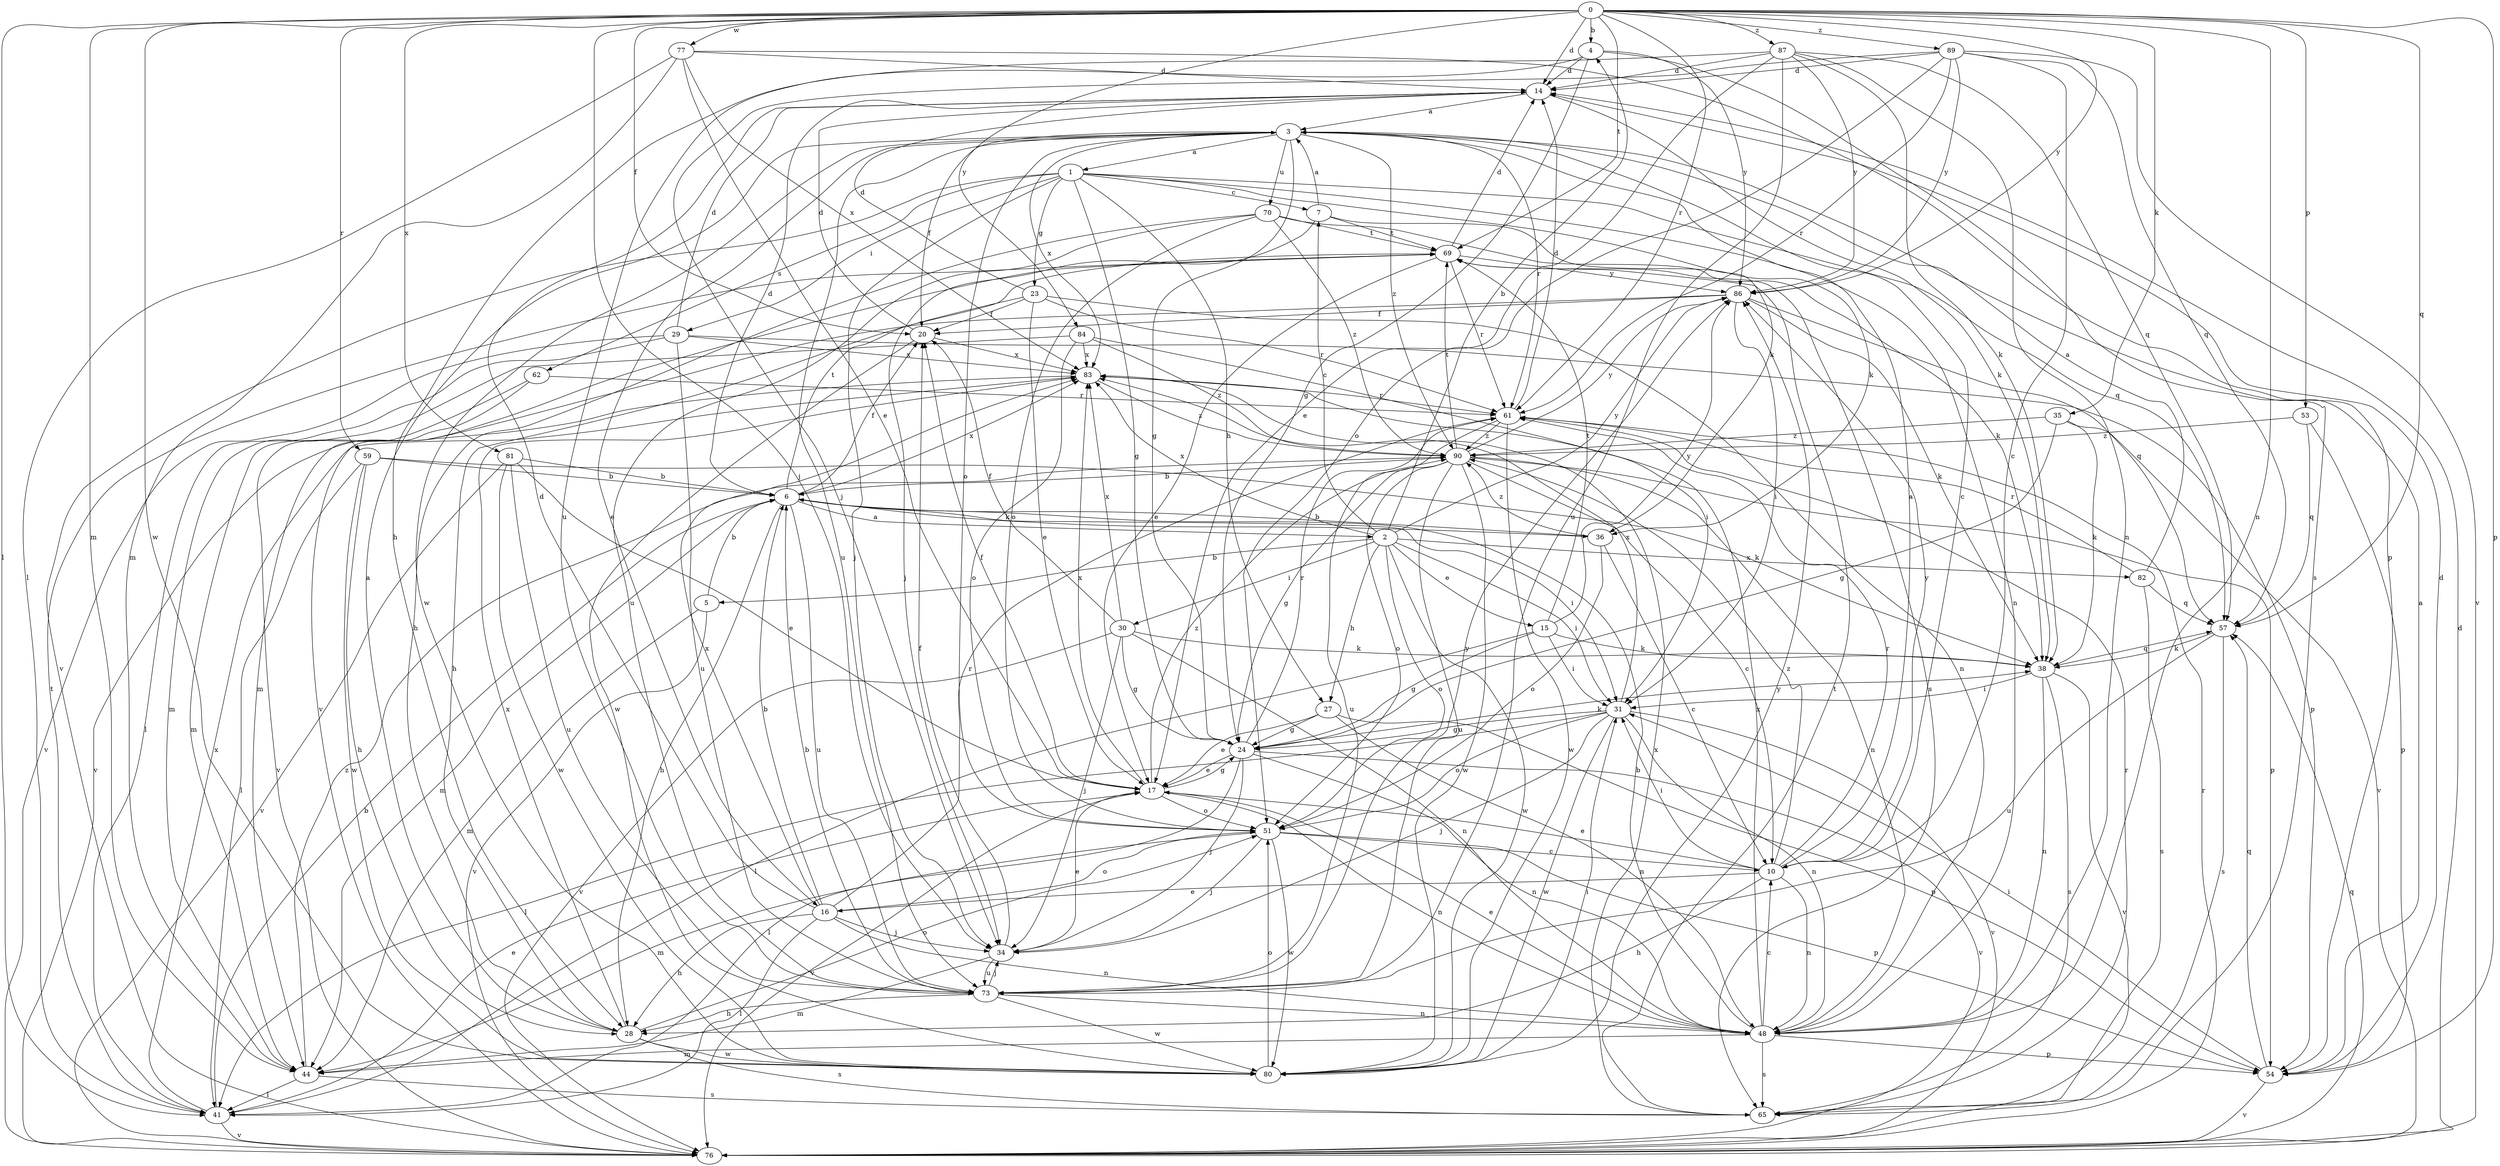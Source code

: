 strict digraph  {
0;
1;
2;
3;
4;
5;
6;
7;
10;
14;
15;
16;
17;
20;
23;
24;
27;
28;
29;
30;
31;
34;
35;
36;
38;
41;
44;
48;
51;
53;
54;
57;
59;
61;
62;
65;
69;
70;
73;
76;
77;
80;
81;
82;
83;
84;
86;
87;
89;
90;
0 -> 4  [label=b];
0 -> 14  [label=d];
0 -> 20  [label=f];
0 -> 34  [label=j];
0 -> 35  [label=k];
0 -> 41  [label=l];
0 -> 44  [label=m];
0 -> 48  [label=n];
0 -> 53  [label=p];
0 -> 54  [label=p];
0 -> 57  [label=q];
0 -> 59  [label=r];
0 -> 61  [label=r];
0 -> 69  [label=t];
0 -> 77  [label=w];
0 -> 80  [label=w];
0 -> 81  [label=x];
0 -> 84  [label=y];
0 -> 86  [label=y];
0 -> 87  [label=z];
0 -> 89  [label=z];
1 -> 7  [label=c];
1 -> 23  [label=g];
1 -> 24  [label=g];
1 -> 27  [label=h];
1 -> 29  [label=i];
1 -> 34  [label=j];
1 -> 36  [label=k];
1 -> 48  [label=n];
1 -> 57  [label=q];
1 -> 62  [label=s];
1 -> 76  [label=v];
2 -> 4  [label=b];
2 -> 5  [label=b];
2 -> 7  [label=c];
2 -> 15  [label=e];
2 -> 27  [label=h];
2 -> 30  [label=i];
2 -> 31  [label=i];
2 -> 51  [label=o];
2 -> 80  [label=w];
2 -> 82  [label=x];
2 -> 83  [label=x];
2 -> 86  [label=y];
3 -> 1  [label=a];
3 -> 10  [label=c];
3 -> 16  [label=e];
3 -> 20  [label=f];
3 -> 24  [label=g];
3 -> 51  [label=o];
3 -> 61  [label=r];
3 -> 70  [label=u];
3 -> 73  [label=u];
3 -> 80  [label=w];
3 -> 83  [label=x];
3 -> 90  [label=z];
4 -> 14  [label=d];
4 -> 24  [label=g];
4 -> 65  [label=s];
4 -> 73  [label=u];
4 -> 86  [label=y];
5 -> 6  [label=b];
5 -> 44  [label=m];
5 -> 76  [label=v];
6 -> 2  [label=a];
6 -> 14  [label=d];
6 -> 20  [label=f];
6 -> 28  [label=h];
6 -> 31  [label=i];
6 -> 36  [label=k];
6 -> 44  [label=m];
6 -> 69  [label=t];
6 -> 73  [label=u];
6 -> 83  [label=x];
7 -> 3  [label=a];
7 -> 34  [label=j];
7 -> 36  [label=k];
7 -> 69  [label=t];
10 -> 3  [label=a];
10 -> 16  [label=e];
10 -> 17  [label=e];
10 -> 28  [label=h];
10 -> 31  [label=i];
10 -> 48  [label=n];
10 -> 61  [label=r];
10 -> 86  [label=y];
10 -> 90  [label=z];
14 -> 3  [label=a];
14 -> 38  [label=k];
15 -> 24  [label=g];
15 -> 31  [label=i];
15 -> 38  [label=k];
15 -> 41  [label=l];
15 -> 69  [label=t];
15 -> 86  [label=y];
16 -> 6  [label=b];
16 -> 14  [label=d];
16 -> 28  [label=h];
16 -> 34  [label=j];
16 -> 41  [label=l];
16 -> 48  [label=n];
16 -> 51  [label=o];
16 -> 61  [label=r];
16 -> 83  [label=x];
17 -> 20  [label=f];
17 -> 24  [label=g];
17 -> 48  [label=n];
17 -> 51  [label=o];
17 -> 76  [label=v];
17 -> 83  [label=x];
17 -> 90  [label=z];
20 -> 14  [label=d];
20 -> 80  [label=w];
20 -> 83  [label=x];
23 -> 14  [label=d];
23 -> 17  [label=e];
23 -> 20  [label=f];
23 -> 28  [label=h];
23 -> 48  [label=n];
23 -> 61  [label=r];
24 -> 17  [label=e];
24 -> 34  [label=j];
24 -> 38  [label=k];
24 -> 41  [label=l];
24 -> 48  [label=n];
24 -> 61  [label=r];
24 -> 76  [label=v];
27 -> 17  [label=e];
27 -> 24  [label=g];
27 -> 48  [label=n];
27 -> 54  [label=p];
28 -> 3  [label=a];
28 -> 51  [label=o];
28 -> 65  [label=s];
28 -> 80  [label=w];
28 -> 83  [label=x];
29 -> 14  [label=d];
29 -> 41  [label=l];
29 -> 54  [label=p];
29 -> 73  [label=u];
29 -> 76  [label=v];
29 -> 83  [label=x];
30 -> 20  [label=f];
30 -> 24  [label=g];
30 -> 34  [label=j];
30 -> 38  [label=k];
30 -> 48  [label=n];
30 -> 76  [label=v];
30 -> 83  [label=x];
31 -> 24  [label=g];
31 -> 34  [label=j];
31 -> 41  [label=l];
31 -> 48  [label=n];
31 -> 51  [label=o];
31 -> 76  [label=v];
31 -> 80  [label=w];
31 -> 83  [label=x];
34 -> 17  [label=e];
34 -> 20  [label=f];
34 -> 44  [label=m];
34 -> 73  [label=u];
35 -> 24  [label=g];
35 -> 38  [label=k];
35 -> 76  [label=v];
35 -> 90  [label=z];
36 -> 6  [label=b];
36 -> 10  [label=c];
36 -> 51  [label=o];
36 -> 90  [label=z];
38 -> 31  [label=i];
38 -> 48  [label=n];
38 -> 57  [label=q];
38 -> 65  [label=s];
38 -> 76  [label=v];
41 -> 6  [label=b];
41 -> 17  [label=e];
41 -> 69  [label=t];
41 -> 76  [label=v];
41 -> 83  [label=x];
44 -> 41  [label=l];
44 -> 65  [label=s];
44 -> 90  [label=z];
48 -> 6  [label=b];
48 -> 10  [label=c];
48 -> 17  [label=e];
48 -> 44  [label=m];
48 -> 54  [label=p];
48 -> 65  [label=s];
48 -> 83  [label=x];
51 -> 10  [label=c];
51 -> 34  [label=j];
51 -> 44  [label=m];
51 -> 54  [label=p];
51 -> 80  [label=w];
53 -> 54  [label=p];
53 -> 57  [label=q];
53 -> 90  [label=z];
54 -> 3  [label=a];
54 -> 14  [label=d];
54 -> 31  [label=i];
54 -> 57  [label=q];
54 -> 76  [label=v];
57 -> 38  [label=k];
57 -> 65  [label=s];
57 -> 73  [label=u];
59 -> 6  [label=b];
59 -> 28  [label=h];
59 -> 38  [label=k];
59 -> 41  [label=l];
59 -> 80  [label=w];
61 -> 14  [label=d];
61 -> 73  [label=u];
61 -> 80  [label=w];
61 -> 90  [label=z];
62 -> 44  [label=m];
62 -> 61  [label=r];
62 -> 76  [label=v];
65 -> 61  [label=r];
65 -> 69  [label=t];
65 -> 83  [label=x];
69 -> 14  [label=d];
69 -> 17  [label=e];
69 -> 61  [label=r];
69 -> 65  [label=s];
69 -> 76  [label=v];
69 -> 86  [label=y];
70 -> 28  [label=h];
70 -> 38  [label=k];
70 -> 51  [label=o];
70 -> 69  [label=t];
70 -> 73  [label=u];
70 -> 90  [label=z];
73 -> 6  [label=b];
73 -> 28  [label=h];
73 -> 34  [label=j];
73 -> 48  [label=n];
73 -> 80  [label=w];
73 -> 86  [label=y];
76 -> 14  [label=d];
76 -> 57  [label=q];
76 -> 61  [label=r];
77 -> 14  [label=d];
77 -> 17  [label=e];
77 -> 41  [label=l];
77 -> 44  [label=m];
77 -> 54  [label=p];
77 -> 83  [label=x];
80 -> 31  [label=i];
80 -> 51  [label=o];
80 -> 86  [label=y];
81 -> 6  [label=b];
81 -> 17  [label=e];
81 -> 73  [label=u];
81 -> 76  [label=v];
81 -> 80  [label=w];
82 -> 3  [label=a];
82 -> 57  [label=q];
82 -> 61  [label=r];
82 -> 65  [label=s];
83 -> 61  [label=r];
83 -> 76  [label=v];
83 -> 90  [label=z];
84 -> 31  [label=i];
84 -> 44  [label=m];
84 -> 51  [label=o];
84 -> 83  [label=x];
84 -> 90  [label=z];
86 -> 20  [label=f];
86 -> 31  [label=i];
86 -> 38  [label=k];
86 -> 44  [label=m];
86 -> 57  [label=q];
87 -> 14  [label=d];
87 -> 17  [label=e];
87 -> 28  [label=h];
87 -> 38  [label=k];
87 -> 48  [label=n];
87 -> 57  [label=q];
87 -> 73  [label=u];
87 -> 86  [label=y];
89 -> 10  [label=c];
89 -> 14  [label=d];
89 -> 34  [label=j];
89 -> 51  [label=o];
89 -> 57  [label=q];
89 -> 61  [label=r];
89 -> 76  [label=v];
89 -> 86  [label=y];
90 -> 6  [label=b];
90 -> 10  [label=c];
90 -> 24  [label=g];
90 -> 48  [label=n];
90 -> 51  [label=o];
90 -> 54  [label=p];
90 -> 69  [label=t];
90 -> 73  [label=u];
90 -> 80  [label=w];
90 -> 86  [label=y];
}
